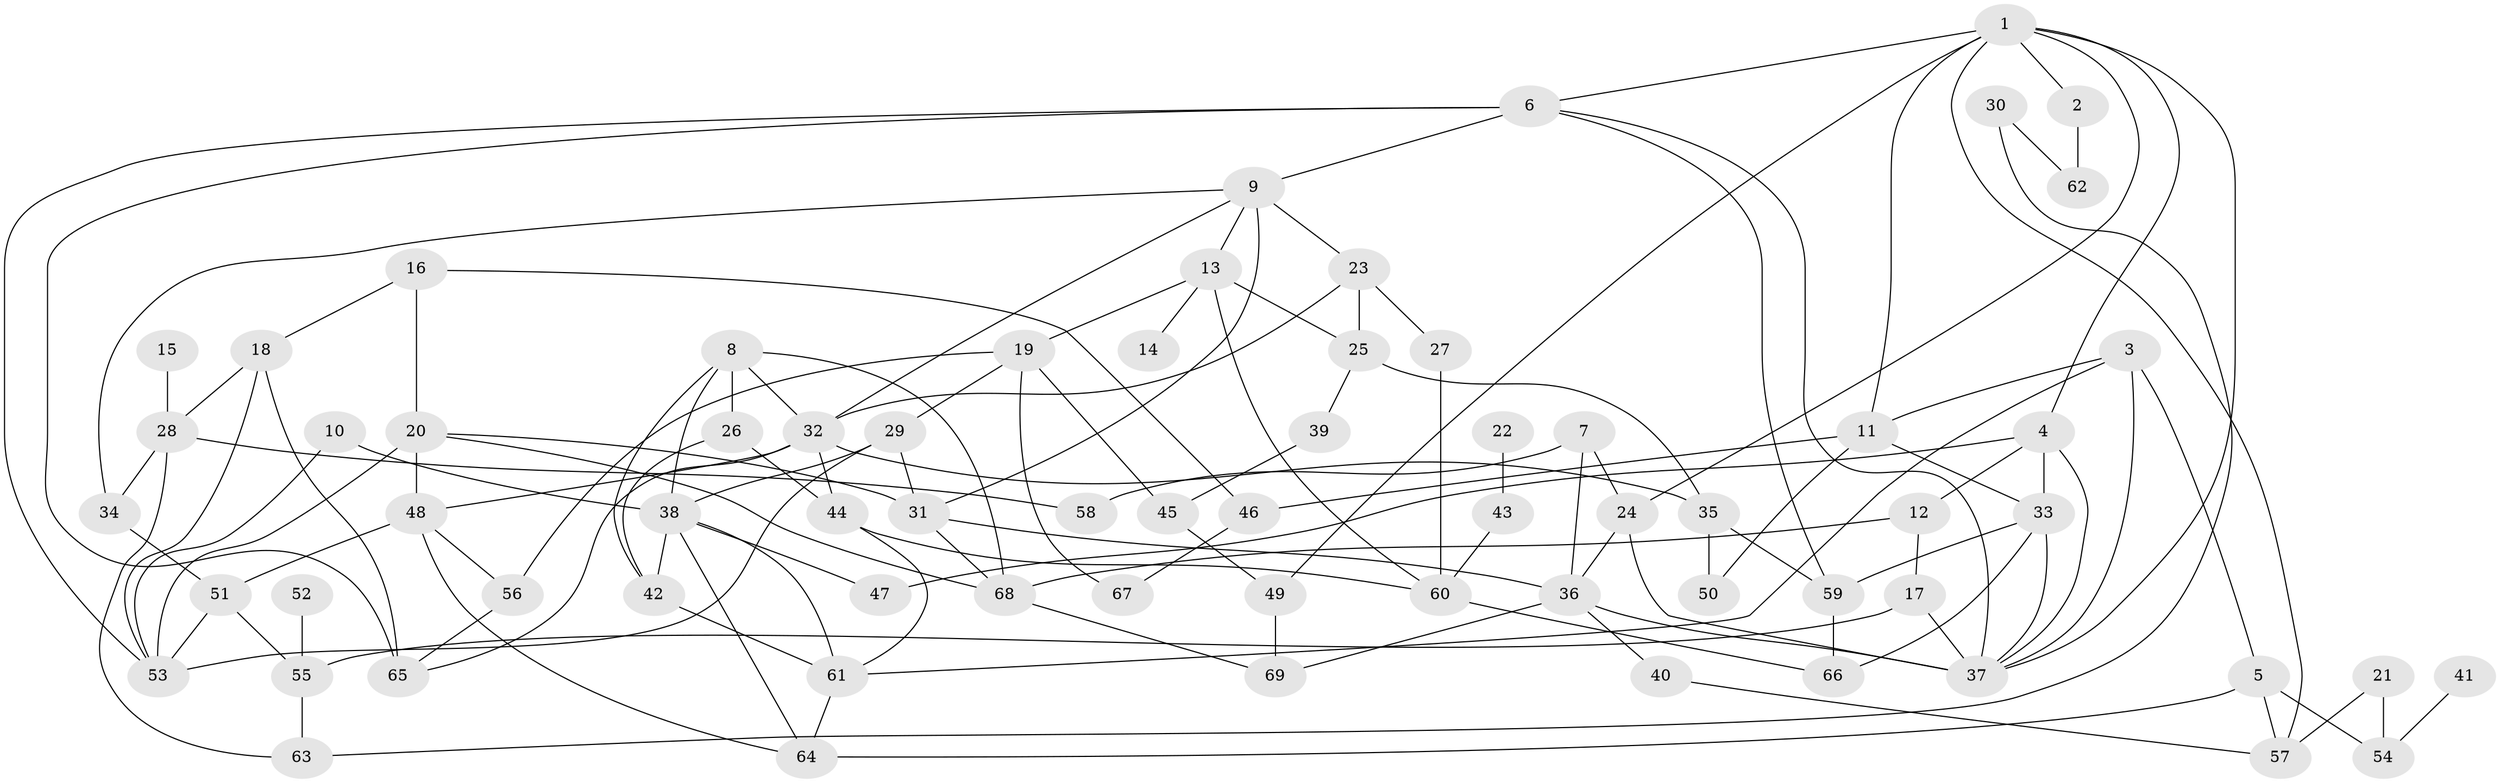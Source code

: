// original degree distribution, {6: 0.050724637681159424, 5: 0.050724637681159424, 4: 0.1956521739130435, 2: 0.2536231884057971, 3: 0.2826086956521739, 1: 0.15942028985507245, 8: 0.007246376811594203}
// Generated by graph-tools (version 1.1) at 2025/00/03/09/25 03:00:59]
// undirected, 69 vertices, 128 edges
graph export_dot {
graph [start="1"]
  node [color=gray90,style=filled];
  1;
  2;
  3;
  4;
  5;
  6;
  7;
  8;
  9;
  10;
  11;
  12;
  13;
  14;
  15;
  16;
  17;
  18;
  19;
  20;
  21;
  22;
  23;
  24;
  25;
  26;
  27;
  28;
  29;
  30;
  31;
  32;
  33;
  34;
  35;
  36;
  37;
  38;
  39;
  40;
  41;
  42;
  43;
  44;
  45;
  46;
  47;
  48;
  49;
  50;
  51;
  52;
  53;
  54;
  55;
  56;
  57;
  58;
  59;
  60;
  61;
  62;
  63;
  64;
  65;
  66;
  67;
  68;
  69;
  1 -- 2 [weight=1.0];
  1 -- 4 [weight=1.0];
  1 -- 6 [weight=1.0];
  1 -- 11 [weight=1.0];
  1 -- 24 [weight=1.0];
  1 -- 37 [weight=1.0];
  1 -- 49 [weight=1.0];
  1 -- 57 [weight=1.0];
  2 -- 62 [weight=1.0];
  3 -- 5 [weight=1.0];
  3 -- 11 [weight=1.0];
  3 -- 37 [weight=1.0];
  3 -- 61 [weight=1.0];
  4 -- 12 [weight=1.0];
  4 -- 33 [weight=1.0];
  4 -- 37 [weight=1.0];
  4 -- 47 [weight=1.0];
  5 -- 54 [weight=1.0];
  5 -- 57 [weight=1.0];
  5 -- 64 [weight=1.0];
  6 -- 9 [weight=1.0];
  6 -- 37 [weight=1.0];
  6 -- 53 [weight=1.0];
  6 -- 59 [weight=1.0];
  6 -- 65 [weight=1.0];
  7 -- 24 [weight=1.0];
  7 -- 36 [weight=1.0];
  7 -- 58 [weight=1.0];
  8 -- 26 [weight=1.0];
  8 -- 32 [weight=1.0];
  8 -- 38 [weight=1.0];
  8 -- 42 [weight=1.0];
  8 -- 68 [weight=1.0];
  9 -- 13 [weight=1.0];
  9 -- 23 [weight=1.0];
  9 -- 31 [weight=1.0];
  9 -- 32 [weight=1.0];
  9 -- 34 [weight=1.0];
  10 -- 38 [weight=1.0];
  10 -- 53 [weight=1.0];
  11 -- 33 [weight=1.0];
  11 -- 46 [weight=1.0];
  11 -- 50 [weight=1.0];
  12 -- 17 [weight=1.0];
  12 -- 68 [weight=1.0];
  13 -- 14 [weight=1.0];
  13 -- 19 [weight=1.0];
  13 -- 25 [weight=1.0];
  13 -- 60 [weight=1.0];
  15 -- 28 [weight=1.0];
  16 -- 18 [weight=1.0];
  16 -- 20 [weight=1.0];
  16 -- 46 [weight=1.0];
  17 -- 37 [weight=2.0];
  17 -- 55 [weight=1.0];
  18 -- 28 [weight=1.0];
  18 -- 53 [weight=1.0];
  18 -- 65 [weight=1.0];
  19 -- 29 [weight=1.0];
  19 -- 45 [weight=1.0];
  19 -- 56 [weight=1.0];
  19 -- 67 [weight=1.0];
  20 -- 31 [weight=1.0];
  20 -- 48 [weight=1.0];
  20 -- 53 [weight=1.0];
  20 -- 68 [weight=1.0];
  21 -- 54 [weight=1.0];
  21 -- 57 [weight=1.0];
  22 -- 43 [weight=1.0];
  23 -- 25 [weight=1.0];
  23 -- 27 [weight=1.0];
  23 -- 32 [weight=1.0];
  24 -- 36 [weight=1.0];
  24 -- 37 [weight=1.0];
  25 -- 35 [weight=1.0];
  25 -- 39 [weight=1.0];
  26 -- 42 [weight=1.0];
  26 -- 44 [weight=1.0];
  27 -- 60 [weight=1.0];
  28 -- 34 [weight=1.0];
  28 -- 58 [weight=1.0];
  28 -- 63 [weight=1.0];
  29 -- 31 [weight=1.0];
  29 -- 38 [weight=1.0];
  29 -- 53 [weight=2.0];
  30 -- 62 [weight=1.0];
  30 -- 63 [weight=1.0];
  31 -- 36 [weight=1.0];
  31 -- 68 [weight=1.0];
  32 -- 35 [weight=1.0];
  32 -- 44 [weight=1.0];
  32 -- 48 [weight=1.0];
  32 -- 65 [weight=2.0];
  33 -- 37 [weight=1.0];
  33 -- 59 [weight=1.0];
  33 -- 66 [weight=1.0];
  34 -- 51 [weight=1.0];
  35 -- 50 [weight=1.0];
  35 -- 59 [weight=1.0];
  36 -- 37 [weight=1.0];
  36 -- 40 [weight=1.0];
  36 -- 69 [weight=1.0];
  38 -- 42 [weight=1.0];
  38 -- 47 [weight=1.0];
  38 -- 61 [weight=1.0];
  38 -- 64 [weight=1.0];
  39 -- 45 [weight=1.0];
  40 -- 57 [weight=1.0];
  41 -- 54 [weight=1.0];
  42 -- 61 [weight=1.0];
  43 -- 60 [weight=1.0];
  44 -- 60 [weight=1.0];
  44 -- 61 [weight=1.0];
  45 -- 49 [weight=1.0];
  46 -- 67 [weight=1.0];
  48 -- 51 [weight=1.0];
  48 -- 56 [weight=1.0];
  48 -- 64 [weight=1.0];
  49 -- 69 [weight=1.0];
  51 -- 53 [weight=1.0];
  51 -- 55 [weight=1.0];
  52 -- 55 [weight=2.0];
  55 -- 63 [weight=1.0];
  56 -- 65 [weight=1.0];
  59 -- 66 [weight=1.0];
  60 -- 66 [weight=1.0];
  61 -- 64 [weight=1.0];
  68 -- 69 [weight=1.0];
}
